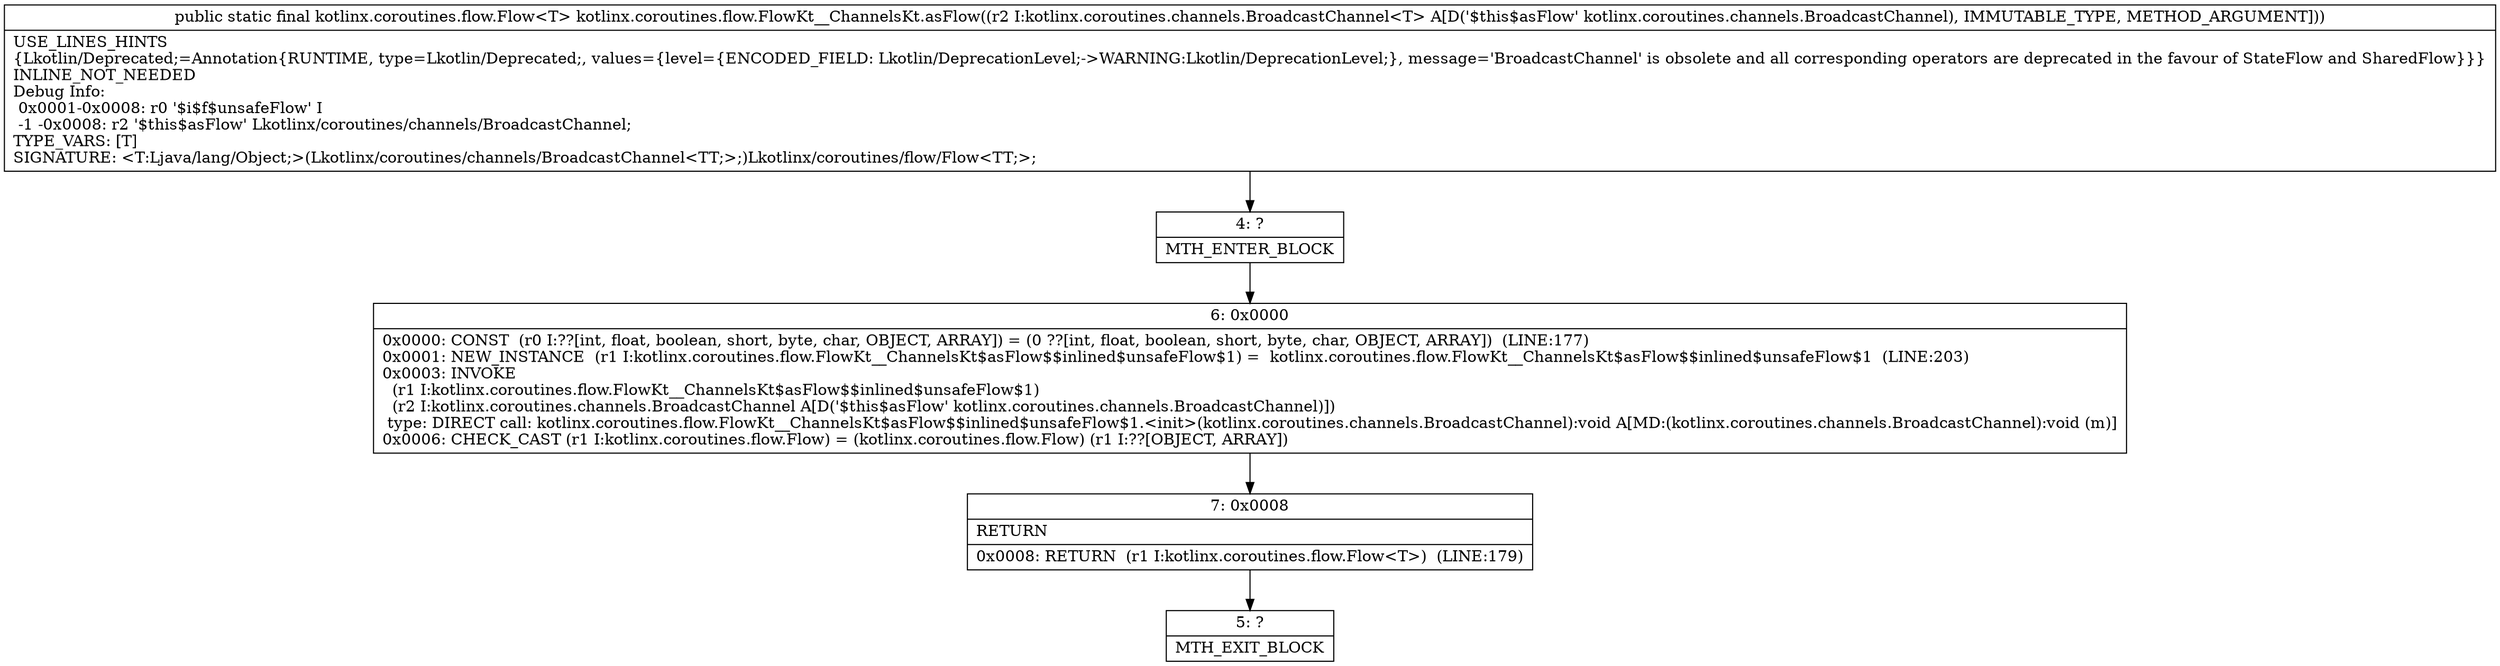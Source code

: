 digraph "CFG forkotlinx.coroutines.flow.FlowKt__ChannelsKt.asFlow(Lkotlinx\/coroutines\/channels\/BroadcastChannel;)Lkotlinx\/coroutines\/flow\/Flow;" {
Node_4 [shape=record,label="{4\:\ ?|MTH_ENTER_BLOCK\l}"];
Node_6 [shape=record,label="{6\:\ 0x0000|0x0000: CONST  (r0 I:??[int, float, boolean, short, byte, char, OBJECT, ARRAY]) = (0 ??[int, float, boolean, short, byte, char, OBJECT, ARRAY])  (LINE:177)\l0x0001: NEW_INSTANCE  (r1 I:kotlinx.coroutines.flow.FlowKt__ChannelsKt$asFlow$$inlined$unsafeFlow$1) =  kotlinx.coroutines.flow.FlowKt__ChannelsKt$asFlow$$inlined$unsafeFlow$1  (LINE:203)\l0x0003: INVOKE  \l  (r1 I:kotlinx.coroutines.flow.FlowKt__ChannelsKt$asFlow$$inlined$unsafeFlow$1)\l  (r2 I:kotlinx.coroutines.channels.BroadcastChannel A[D('$this$asFlow' kotlinx.coroutines.channels.BroadcastChannel)])\l type: DIRECT call: kotlinx.coroutines.flow.FlowKt__ChannelsKt$asFlow$$inlined$unsafeFlow$1.\<init\>(kotlinx.coroutines.channels.BroadcastChannel):void A[MD:(kotlinx.coroutines.channels.BroadcastChannel):void (m)]\l0x0006: CHECK_CAST (r1 I:kotlinx.coroutines.flow.Flow) = (kotlinx.coroutines.flow.Flow) (r1 I:??[OBJECT, ARRAY]) \l}"];
Node_7 [shape=record,label="{7\:\ 0x0008|RETURN\l|0x0008: RETURN  (r1 I:kotlinx.coroutines.flow.Flow\<T\>)  (LINE:179)\l}"];
Node_5 [shape=record,label="{5\:\ ?|MTH_EXIT_BLOCK\l}"];
MethodNode[shape=record,label="{public static final kotlinx.coroutines.flow.Flow\<T\> kotlinx.coroutines.flow.FlowKt__ChannelsKt.asFlow((r2 I:kotlinx.coroutines.channels.BroadcastChannel\<T\> A[D('$this$asFlow' kotlinx.coroutines.channels.BroadcastChannel), IMMUTABLE_TYPE, METHOD_ARGUMENT]))  | USE_LINES_HINTS\l\{Lkotlin\/Deprecated;=Annotation\{RUNTIME, type=Lkotlin\/Deprecated;, values=\{level=\{ENCODED_FIELD: Lkotlin\/DeprecationLevel;\-\>WARNING:Lkotlin\/DeprecationLevel;\}, message='BroadcastChannel' is obsolete and all corresponding operators are deprecated in the favour of StateFlow and SharedFlow\}\}\}\lINLINE_NOT_NEEDED\lDebug Info:\l  0x0001\-0x0008: r0 '$i$f$unsafeFlow' I\l  \-1 \-0x0008: r2 '$this$asFlow' Lkotlinx\/coroutines\/channels\/BroadcastChannel;\lTYPE_VARS: [T]\lSIGNATURE: \<T:Ljava\/lang\/Object;\>(Lkotlinx\/coroutines\/channels\/BroadcastChannel\<TT;\>;)Lkotlinx\/coroutines\/flow\/Flow\<TT;\>;\l}"];
MethodNode -> Node_4;Node_4 -> Node_6;
Node_6 -> Node_7;
Node_7 -> Node_5;
}

